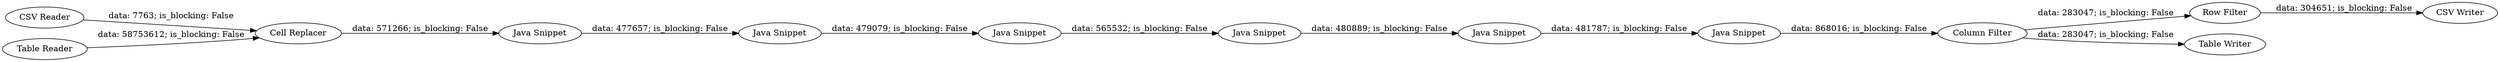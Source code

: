 digraph {
	"-2615151688029795669_2" [label="CSV Reader"]
	"-2615151688029795669_9" [label="Java Snippet"]
	"-2615151688029795669_5" [label="Java Snippet"]
	"-2615151688029795669_3" [label="Cell Replacer"]
	"-2615151688029795669_1" [label="Table Reader"]
	"-2615151688029795669_6" [label="Java Snippet"]
	"-2615151688029795669_4" [label="Java Snippet"]
	"-2615151688029795669_7" [label="Java Snippet"]
	"-2615151688029795669_12" [label="CSV Writer"]
	"-2615151688029795669_10" [label="Column Filter"]
	"-2615151688029795669_13" [label="Row Filter"]
	"-2615151688029795669_8" [label="Java Snippet"]
	"-2615151688029795669_11" [label="Table Writer"]
	"-2615151688029795669_3" -> "-2615151688029795669_4" [label="data: 571266; is_blocking: False"]
	"-2615151688029795669_9" -> "-2615151688029795669_10" [label="data: 868016; is_blocking: False"]
	"-2615151688029795669_10" -> "-2615151688029795669_11" [label="data: 283047; is_blocking: False"]
	"-2615151688029795669_13" -> "-2615151688029795669_12" [label="data: 304651; is_blocking: False"]
	"-2615151688029795669_1" -> "-2615151688029795669_3" [label="data: 58753612; is_blocking: False"]
	"-2615151688029795669_8" -> "-2615151688029795669_9" [label="data: 481787; is_blocking: False"]
	"-2615151688029795669_5" -> "-2615151688029795669_6" [label="data: 479079; is_blocking: False"]
	"-2615151688029795669_10" -> "-2615151688029795669_13" [label="data: 283047; is_blocking: False"]
	"-2615151688029795669_2" -> "-2615151688029795669_3" [label="data: 7763; is_blocking: False"]
	"-2615151688029795669_6" -> "-2615151688029795669_7" [label="data: 565532; is_blocking: False"]
	"-2615151688029795669_4" -> "-2615151688029795669_5" [label="data: 477657; is_blocking: False"]
	"-2615151688029795669_7" -> "-2615151688029795669_8" [label="data: 480889; is_blocking: False"]
	rankdir=LR
}
